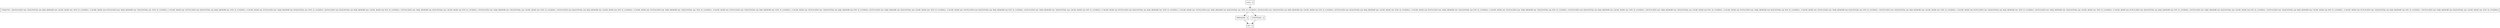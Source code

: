 digraph getLastLoggedSize {
node [shape=record];
entry [label="entry - []"];
exit [label="exit - []"];
398544494 [label="398544494 - []"];
704463704 [label="704463704 - [(DUPLICATES && !SEQUENTIAL && MAX_MEMORY && CACHE_MODE && !ENV_IS_LOCKING), (!CACHE_MODE && DUPLICATES && !MAX_MEMORY && !SEQUENTIAL && !ENV_IS_LOCKING), (!CACHE_MODE && !DUPLICATES && SEQUENTIAL && MAX_MEMORY && !ENV_IS_LOCKING), (!CACHE_MODE && DUPLICATES && !MAX_MEMORY && SEQUENTIAL && !ENV_IS_LOCKING), (DUPLICATES && SEQUENTIAL && MAX_MEMORY && CACHE_MODE && ENV_IS_LOCKING), (!DUPLICATES && !MAX_MEMORY && SEQUENTIAL && CACHE_MODE && ENV_IS_LOCKING), (!DUPLICATES && !MAX_MEMORY && !SEQUENTIAL && CACHE_MODE && !ENV_IS_LOCKING), (!DUPLICATES && SEQUENTIAL && MAX_MEMORY && CACHE_MODE && ENV_IS_LOCKING), (!CACHE_MODE && !DUPLICATES && !MAX_MEMORY && !SEQUENTIAL && !ENV_IS_LOCKING), (!CACHE_MODE && !DUPLICATES && !SEQUENTIAL && MAX_MEMORY && !ENV_IS_LOCKING), (!CACHE_MODE && !DUPLICATES && !SEQUENTIAL && MAX_MEMORY && ENV_IS_LOCKING), (DUPLICATES && !MAX_MEMORY && SEQUENTIAL && CACHE_MODE && !ENV_IS_LOCKING), (!CACHE_MODE && !DUPLICATES && SEQUENTIAL && MAX_MEMORY && ENV_IS_LOCKING), (DUPLICATES && !MAX_MEMORY && !SEQUENTIAL && CACHE_MODE && ENV_IS_LOCKING), (!CACHE_MODE && DUPLICATES && SEQUENTIAL && MAX_MEMORY && !ENV_IS_LOCKING), (!CACHE_MODE && !DUPLICATES && !MAX_MEMORY && SEQUENTIAL && !ENV_IS_LOCKING), (DUPLICATES && !SEQUENTIAL && MAX_MEMORY && CACHE_MODE && ENV_IS_LOCKING), (DUPLICATES && SEQUENTIAL && MAX_MEMORY && CACHE_MODE && !ENV_IS_LOCKING), (!CACHE_MODE && DUPLICATES && !MAX_MEMORY && !SEQUENTIAL && ENV_IS_LOCKING), (!CACHE_MODE && !DUPLICATES && !MAX_MEMORY && !SEQUENTIAL && ENV_IS_LOCKING), (!DUPLICATES && SEQUENTIAL && MAX_MEMORY && CACHE_MODE && !ENV_IS_LOCKING), (!DUPLICATES && !MAX_MEMORY && !SEQUENTIAL && CACHE_MODE && ENV_IS_LOCKING), (!CACHE_MODE && DUPLICATES && !MAX_MEMORY && SEQUENTIAL && ENV_IS_LOCKING), (!CACHE_MODE && !DUPLICATES && !MAX_MEMORY && SEQUENTIAL && ENV_IS_LOCKING), (!DUPLICATES && !SEQUENTIAL && MAX_MEMORY && CACHE_MODE && !ENV_IS_LOCKING), (!CACHE_MODE && DUPLICATES && !SEQUENTIAL && MAX_MEMORY && !ENV_IS_LOCKING), (DUPLICATES && !MAX_MEMORY && !SEQUENTIAL && CACHE_MODE && !ENV_IS_LOCKING), (!CACHE_MODE && DUPLICATES && SEQUENTIAL && MAX_MEMORY && ENV_IS_LOCKING), (DUPLICATES && !MAX_MEMORY && SEQUENTIAL && CACHE_MODE && ENV_IS_LOCKING), (!DUPLICATES && !SEQUENTIAL && MAX_MEMORY && CACHE_MODE && ENV_IS_LOCKING), (!CACHE_MODE && DUPLICATES && !SEQUENTIAL && MAX_MEMORY && ENV_IS_LOCKING), (!DUPLICATES && !MAX_MEMORY && SEQUENTIAL && CACHE_MODE && !ENV_IS_LOCKING)]"];
1539765302 [label="1539765302 - []"];
entry;
exit;
entry -> 704463704;
398544494 -> exit;
704463704 -> 398544494;
704463704 -> 1539765302;
1539765302 -> exit;
}
